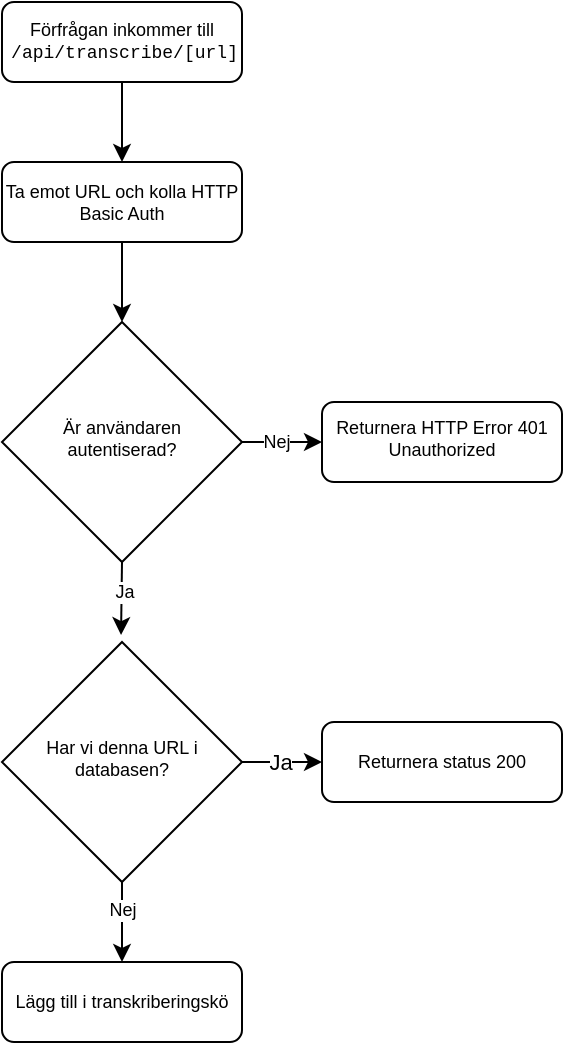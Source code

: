 <mxfile version="24.0.7" type="github">
  <diagram id="C5RBs43oDa-KdzZeNtuy" name="Page-1">
    <mxGraphModel dx="637" dy="596" grid="1" gridSize="10" guides="1" tooltips="1" connect="1" arrows="1" fold="1" page="1" pageScale="1" pageWidth="827" pageHeight="1169" math="0" shadow="0">
      <root>
        <mxCell id="WIyWlLk6GJQsqaUBKTNV-0" />
        <mxCell id="WIyWlLk6GJQsqaUBKTNV-1" parent="WIyWlLk6GJQsqaUBKTNV-0" />
        <mxCell id="mRBIeCkLiCp6nruz2vL6-10" style="edgeStyle=orthogonalEdgeStyle;rounded=0;orthogonalLoop=1;jettySize=auto;html=1;exitX=0.5;exitY=1;exitDx=0;exitDy=0;entryX=0.5;entryY=0;entryDx=0;entryDy=0;" parent="WIyWlLk6GJQsqaUBKTNV-1" source="WIyWlLk6GJQsqaUBKTNV-3" target="mRBIeCkLiCp6nruz2vL6-8" edge="1">
          <mxGeometry relative="1" as="geometry" />
        </mxCell>
        <mxCell id="WIyWlLk6GJQsqaUBKTNV-3" value="Ta emot URL och kolla HTTP Basic Auth" style="rounded=1;whiteSpace=wrap;html=1;fontSize=9;glass=0;strokeWidth=1;shadow=0;" parent="WIyWlLk6GJQsqaUBKTNV-1" vertex="1">
          <mxGeometry x="40" y="120" width="120" height="40" as="geometry" />
        </mxCell>
        <mxCell id="mRBIeCkLiCp6nruz2vL6-2" style="edgeStyle=orthogonalEdgeStyle;rounded=0;orthogonalLoop=1;jettySize=auto;html=1;exitX=0.5;exitY=1;exitDx=0;exitDy=0;entryX=0.5;entryY=0;entryDx=0;entryDy=0;" parent="WIyWlLk6GJQsqaUBKTNV-1" source="WIyWlLk6GJQsqaUBKTNV-6" target="WIyWlLk6GJQsqaUBKTNV-12" edge="1">
          <mxGeometry relative="1" as="geometry" />
        </mxCell>
        <mxCell id="mRBIeCkLiCp6nruz2vL6-3" value="Nej" style="edgeLabel;html=1;align=center;verticalAlign=middle;resizable=0;points=[];fontSize=9;" parent="mRBIeCkLiCp6nruz2vL6-2" vertex="1" connectable="0">
          <mxGeometry x="0.375" relative="1" as="geometry">
            <mxPoint y="-14" as="offset" />
          </mxGeometry>
        </mxCell>
        <mxCell id="mRBIeCkLiCp6nruz2vL6-4" style="edgeStyle=orthogonalEdgeStyle;rounded=0;orthogonalLoop=1;jettySize=auto;html=1;exitX=1;exitY=0.5;exitDx=0;exitDy=0;entryX=0;entryY=0.5;entryDx=0;entryDy=0;fontSize=9;" parent="WIyWlLk6GJQsqaUBKTNV-1" source="WIyWlLk6GJQsqaUBKTNV-6" target="WIyWlLk6GJQsqaUBKTNV-7" edge="1">
          <mxGeometry relative="1" as="geometry" />
        </mxCell>
        <mxCell id="mRBIeCkLiCp6nruz2vL6-5" value="Ja" style="edgeLabel;html=1;align=center;verticalAlign=middle;resizable=0;points=[];" parent="mRBIeCkLiCp6nruz2vL6-4" vertex="1" connectable="0">
          <mxGeometry x="-0.04" y="-2" relative="1" as="geometry">
            <mxPoint y="-2" as="offset" />
          </mxGeometry>
        </mxCell>
        <mxCell id="WIyWlLk6GJQsqaUBKTNV-6" value="Har vi denna URL i databasen?" style="rhombus;whiteSpace=wrap;html=1;shadow=0;fontFamily=Helvetica;fontSize=9;align=center;strokeWidth=1;spacing=6;spacingTop=-4;" parent="WIyWlLk6GJQsqaUBKTNV-1" vertex="1">
          <mxGeometry x="40" y="360" width="120" height="120" as="geometry" />
        </mxCell>
        <mxCell id="WIyWlLk6GJQsqaUBKTNV-7" value="Returnera status 200" style="rounded=1;whiteSpace=wrap;html=1;fontSize=9;glass=0;strokeWidth=1;shadow=0;" parent="WIyWlLk6GJQsqaUBKTNV-1" vertex="1">
          <mxGeometry x="200" y="400" width="120" height="40" as="geometry" />
        </mxCell>
        <mxCell id="WIyWlLk6GJQsqaUBKTNV-12" value="Lägg till i transkriberingskö" style="rounded=1;whiteSpace=wrap;html=1;fontSize=9;glass=0;strokeWidth=1;shadow=0;" parent="WIyWlLk6GJQsqaUBKTNV-1" vertex="1">
          <mxGeometry x="40" y="520" width="120" height="40" as="geometry" />
        </mxCell>
        <mxCell id="mRBIeCkLiCp6nruz2vL6-16" value="" style="edgeStyle=orthogonalEdgeStyle;rounded=0;orthogonalLoop=1;jettySize=auto;html=1;" parent="WIyWlLk6GJQsqaUBKTNV-1" source="mRBIeCkLiCp6nruz2vL6-8" target="mRBIeCkLiCp6nruz2vL6-15" edge="1">
          <mxGeometry relative="1" as="geometry" />
        </mxCell>
        <mxCell id="mRBIeCkLiCp6nruz2vL6-17" value="Nej" style="edgeLabel;html=1;align=center;verticalAlign=middle;resizable=0;points=[];fontSize=9;" parent="mRBIeCkLiCp6nruz2vL6-16" vertex="1" connectable="0">
          <mxGeometry x="-0.175" y="-1" relative="1" as="geometry">
            <mxPoint y="-1" as="offset" />
          </mxGeometry>
        </mxCell>
        <mxCell id="mRBIeCkLiCp6nruz2vL6-8" value="Är användaren autentiserad?" style="rhombus;whiteSpace=wrap;html=1;shadow=0;fontFamily=Helvetica;fontSize=9;align=center;strokeWidth=1;spacing=6;spacingTop=-4;" parent="WIyWlLk6GJQsqaUBKTNV-1" vertex="1">
          <mxGeometry x="40" y="200" width="120" height="120" as="geometry" />
        </mxCell>
        <mxCell id="mRBIeCkLiCp6nruz2vL6-11" style="edgeStyle=orthogonalEdgeStyle;rounded=0;orthogonalLoop=1;jettySize=auto;html=1;exitX=0.5;exitY=1;exitDx=0;exitDy=0;entryX=0.496;entryY=-0.029;entryDx=0;entryDy=0;entryPerimeter=0;" parent="WIyWlLk6GJQsqaUBKTNV-1" source="mRBIeCkLiCp6nruz2vL6-8" target="WIyWlLk6GJQsqaUBKTNV-6" edge="1">
          <mxGeometry relative="1" as="geometry" />
        </mxCell>
        <mxCell id="mRBIeCkLiCp6nruz2vL6-12" value="Ja" style="edgeLabel;html=1;align=center;verticalAlign=middle;resizable=0;points=[];fontSize=9;" parent="mRBIeCkLiCp6nruz2vL6-11" vertex="1" connectable="0">
          <mxGeometry x="0.07" y="-1" relative="1" as="geometry">
            <mxPoint x="2" y="-5" as="offset" />
          </mxGeometry>
        </mxCell>
        <mxCell id="mRBIeCkLiCp6nruz2vL6-15" value="Returnera HTTP Error 401 Unauthorized" style="whiteSpace=wrap;html=1;shadow=0;strokeWidth=1;spacing=6;spacingTop=-4;rounded=1;fontSize=9;" parent="WIyWlLk6GJQsqaUBKTNV-1" vertex="1">
          <mxGeometry x="200" y="240" width="120" height="40" as="geometry" />
        </mxCell>
        <mxCell id="tZWdQPfGYrqo7Qsf436Q-1" style="edgeStyle=orthogonalEdgeStyle;rounded=0;orthogonalLoop=1;jettySize=auto;html=1;exitX=0.5;exitY=1;exitDx=0;exitDy=0;entryX=0.5;entryY=0;entryDx=0;entryDy=0;" parent="WIyWlLk6GJQsqaUBKTNV-1" source="tZWdQPfGYrqo7Qsf436Q-0" target="WIyWlLk6GJQsqaUBKTNV-3" edge="1">
          <mxGeometry relative="1" as="geometry" />
        </mxCell>
        <mxCell id="tZWdQPfGYrqo7Qsf436Q-0" value="&lt;div style=&quot;font-size: 9px;&quot;&gt;Förfrågan inkommer till&lt;/div&gt;&lt;div style=&quot;font-size: 9px;&quot;&gt;&amp;nbsp;&lt;font style=&quot;font-size: 9px;&quot; face=&quot;Courier New&quot;&gt;/api/transcribe/[url]&lt;/font&gt;&lt;/div&gt;" style="rounded=1;whiteSpace=wrap;html=1;fontSize=9;glass=0;strokeWidth=1;shadow=0;" parent="WIyWlLk6GJQsqaUBKTNV-1" vertex="1">
          <mxGeometry x="40" y="40" width="120" height="40" as="geometry" />
        </mxCell>
      </root>
    </mxGraphModel>
  </diagram>
</mxfile>
